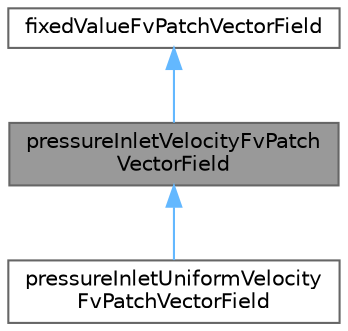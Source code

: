 digraph "pressureInletVelocityFvPatchVectorField"
{
 // LATEX_PDF_SIZE
  bgcolor="transparent";
  edge [fontname=Helvetica,fontsize=10,labelfontname=Helvetica,labelfontsize=10];
  node [fontname=Helvetica,fontsize=10,shape=box,height=0.2,width=0.4];
  Node1 [id="Node000001",label="pressureInletVelocityFvPatch\lVectorField",height=0.2,width=0.4,color="gray40", fillcolor="grey60", style="filled", fontcolor="black",tooltip="This velocity inlet boundary condition is applied to patches where the pressure is specified...."];
  Node2 -> Node1 [id="edge1_Node000001_Node000002",dir="back",color="steelblue1",style="solid",tooltip=" "];
  Node2 [id="Node000002",label="fixedValueFvPatchVectorField",height=0.2,width=0.4,color="gray40", fillcolor="white", style="filled",tooltip=" "];
  Node1 -> Node3 [id="edge2_Node000001_Node000003",dir="back",color="steelblue1",style="solid",tooltip=" "];
  Node3 [id="Node000003",label="pressureInletUniformVelocity\lFvPatchVectorField",height=0.2,width=0.4,color="gray40", fillcolor="white", style="filled",URL="$classFoam_1_1pressureInletUniformVelocityFvPatchVectorField.html",tooltip="This velocity inlet boundary condition is applied to patches where the pressure is specified...."];
}
